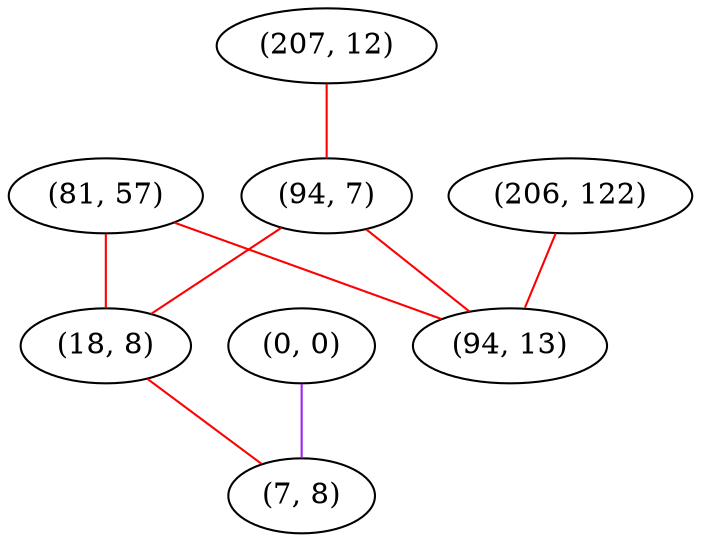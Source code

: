 graph "" {
"(207, 12)";
"(0, 0)";
"(94, 7)";
"(206, 122)";
"(81, 57)";
"(18, 8)";
"(7, 8)";
"(94, 13)";
"(207, 12)" -- "(94, 7)"  [color=red, key=0, weight=1];
"(0, 0)" -- "(7, 8)"  [color=purple, key=0, weight=4];
"(94, 7)" -- "(18, 8)"  [color=red, key=0, weight=1];
"(94, 7)" -- "(94, 13)"  [color=red, key=0, weight=1];
"(206, 122)" -- "(94, 13)"  [color=red, key=0, weight=1];
"(81, 57)" -- "(18, 8)"  [color=red, key=0, weight=1];
"(81, 57)" -- "(94, 13)"  [color=red, key=0, weight=1];
"(18, 8)" -- "(7, 8)"  [color=red, key=0, weight=1];
}
